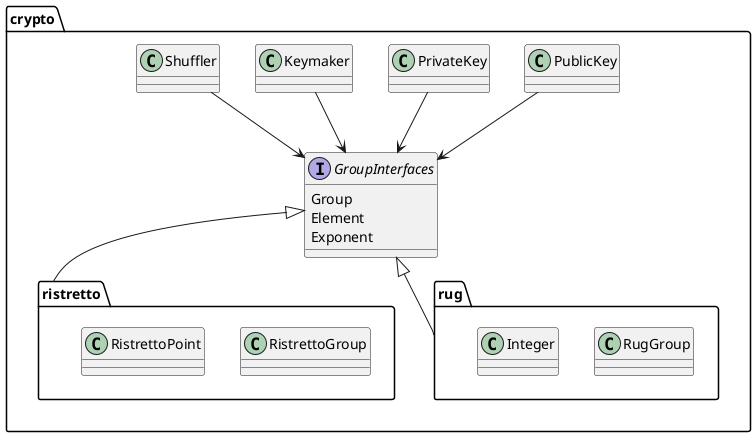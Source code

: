 @startuml crypto
skinparam groupInheritance 1
package "crypto" {
    interface GroupInterfaces {
        Group
        Element
        Exponent
    }
    
    class PublicKey
    class PrivateKey
    class Keymaker
    class Shuffler
    
    package "ristretto" {
        class RistrettoGroup
        class RistrettoPoint
    }
    package "rug" {
        class RugGroup
        class Integer
    }
    
    PublicKey --> GroupInterfaces
    PrivateKey --> GroupInterfaces
    Keymaker --> GroupInterfaces
    Shuffler --> GroupInterfaces
    GroupInterfaces <|-- "ristretto"
    GroupInterfaces <|-- "rug"
}
@enduml